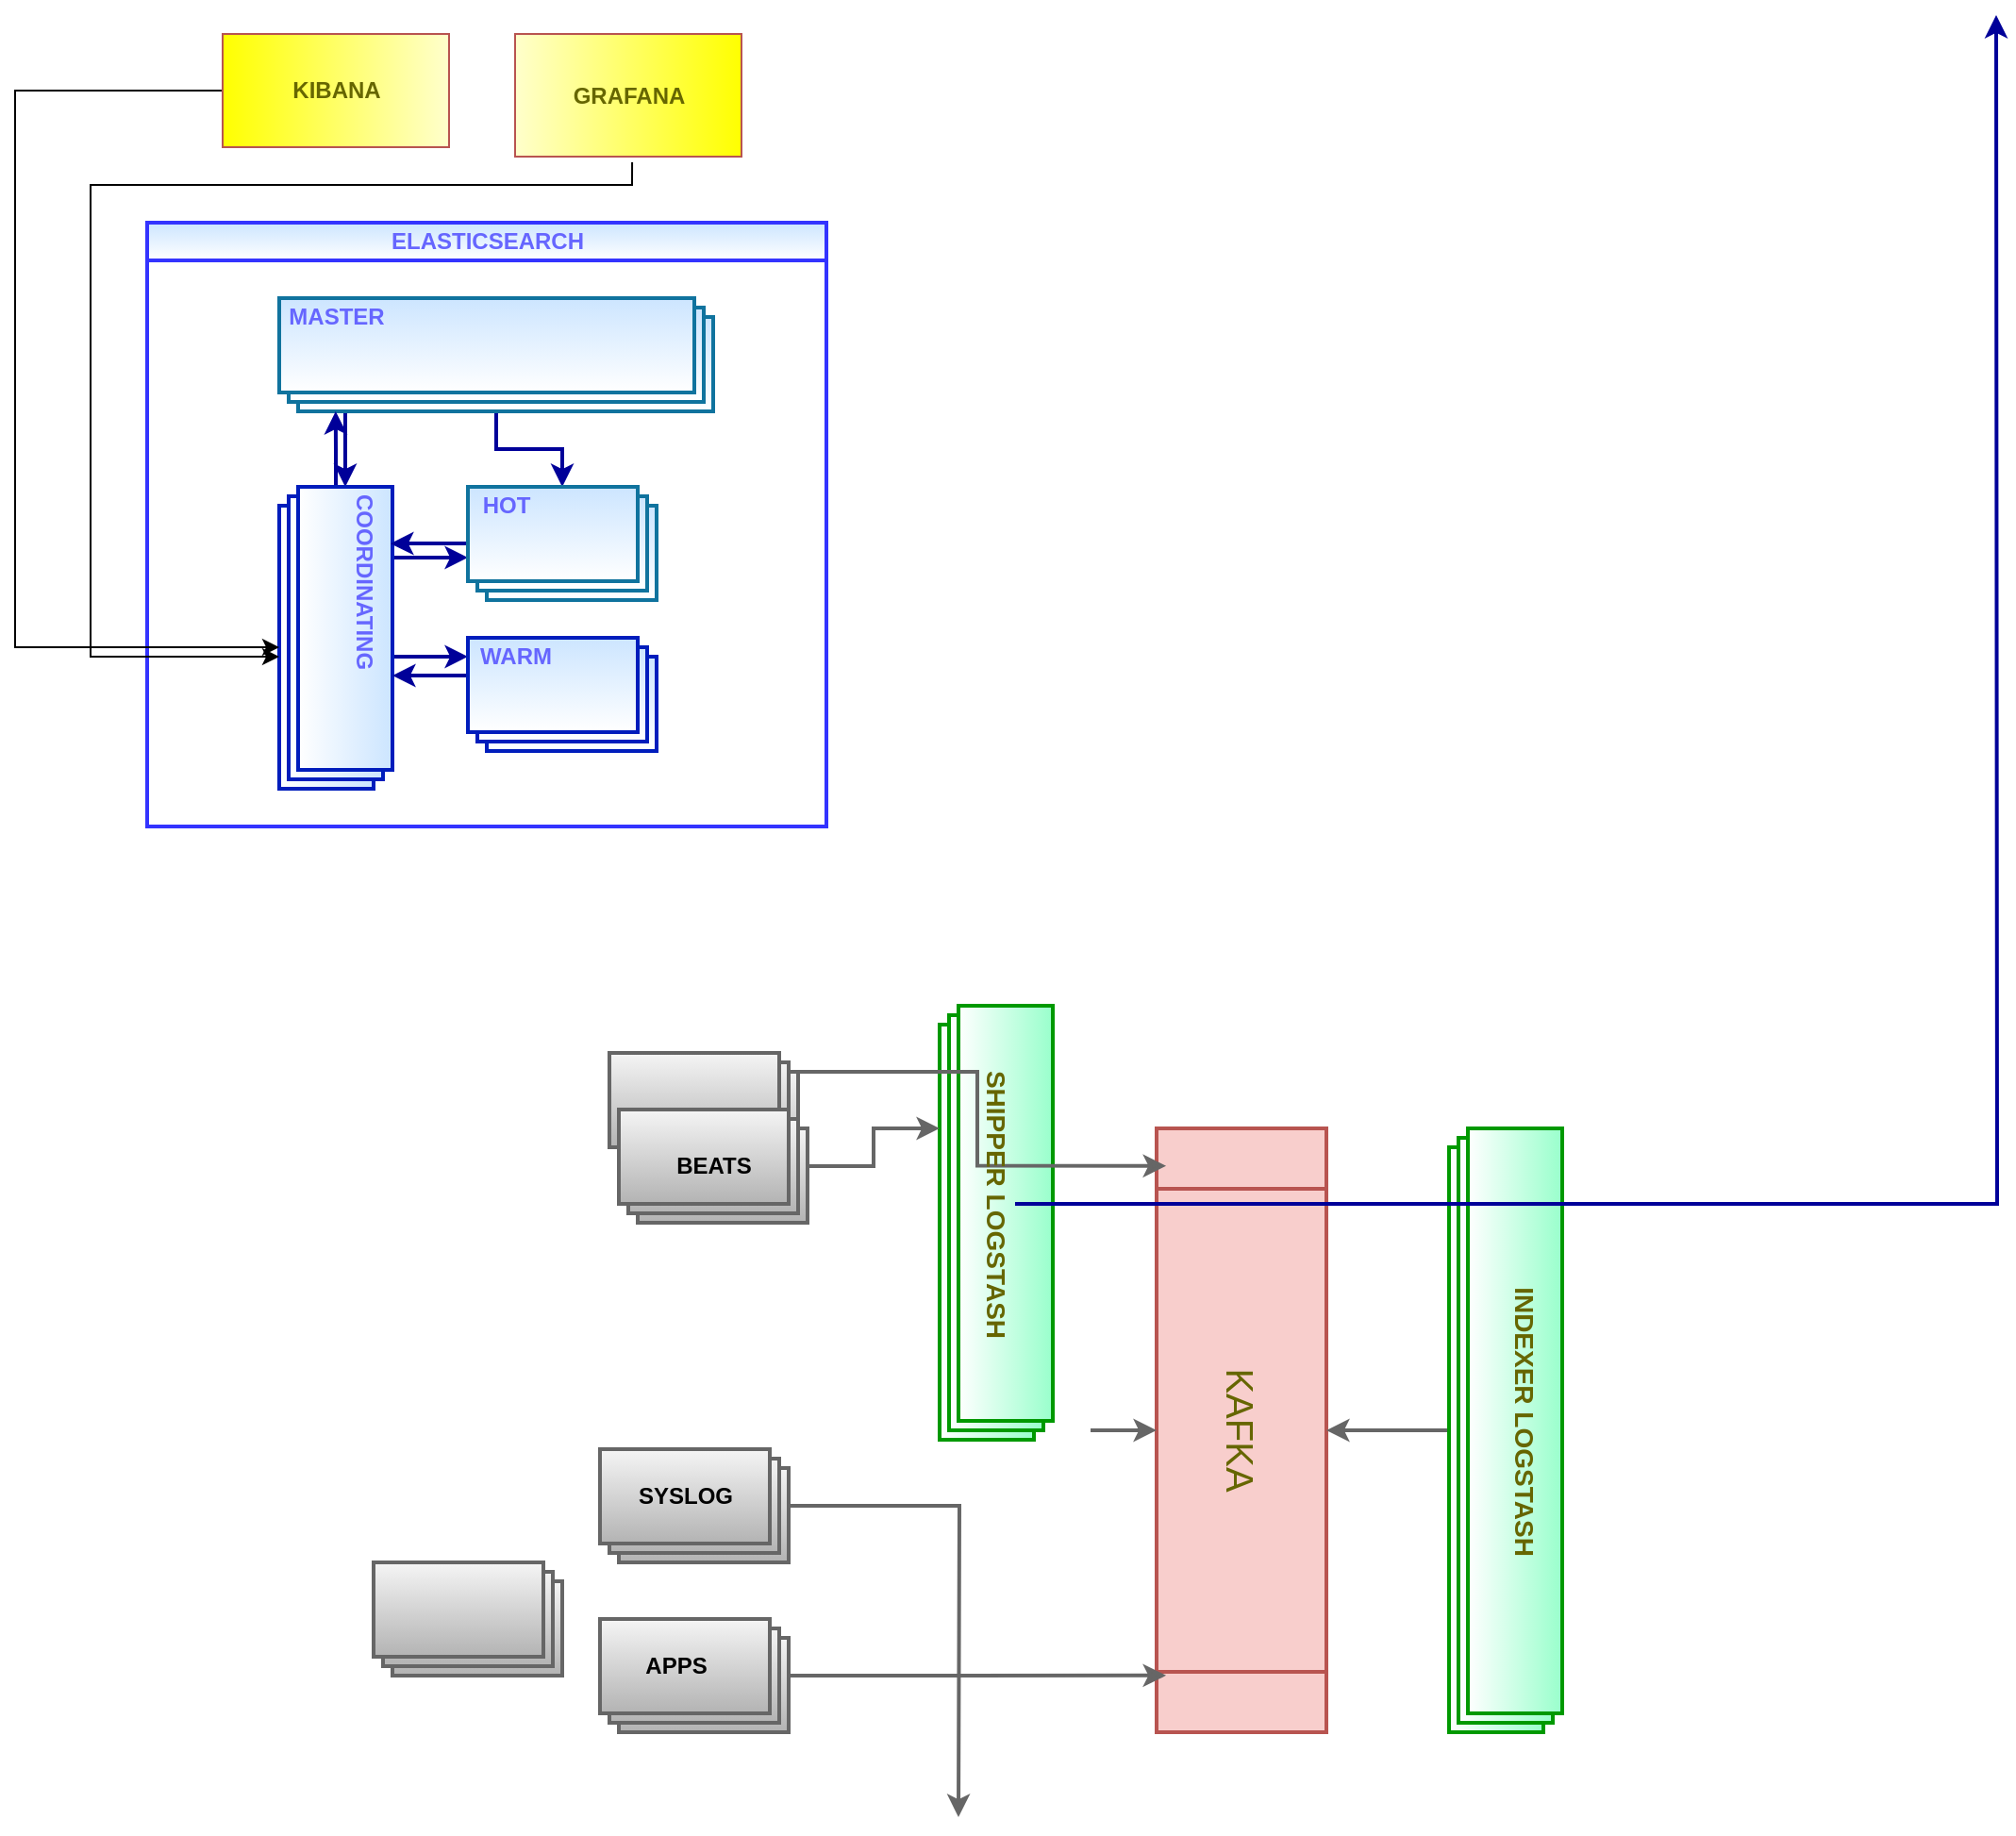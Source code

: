 <mxfile version="20.8.2" type="github">
  <diagram id="R2lEEEUBdFMjLlhIrx00" name="Page-1">
    <mxGraphModel dx="1035" dy="764" grid="1" gridSize="10" guides="1" tooltips="1" connect="1" arrows="1" fold="1" page="1" pageScale="1" pageWidth="900" pageHeight="1600" math="0" shadow="0" extFonts="Permanent Marker^https://fonts.googleapis.com/css?family=Permanent+Marker">
      <root>
        <mxCell id="0" />
        <mxCell id="1" parent="0" />
        <mxCell id="uSduwXZltjfLBemW7_SH-1" value="&lt;span style=&quot;font-size: 20px;&quot;&gt;KAFKA&lt;/span&gt;" style="shape=process;whiteSpace=wrap;html=1;backgroundOutline=1;direction=west;verticalAlign=middle;fontStyle=0;labelBackgroundColor=none;labelBorderColor=none;fillColor=#f8cecc;strokeColor=#b85450;rotation=90;flipV=1;flipH=0;fontSize=20;strokeWidth=2;labelPosition=center;verticalLabelPosition=middle;align=center;fontColor=#666600;" parent="1" vertex="1">
          <mxGeometry x="510" y="1105" width="320" height="90" as="geometry" />
        </mxCell>
        <mxCell id="uSduwXZltjfLBemW7_SH-2" value="ELASTICSEARCH" style="swimlane;html=1;startSize=20;horizontal=1;containerType=tree;labelBackgroundColor=none;fillColor=#cce5ff;rounded=0;shadow=0;sketch=0;gradientColor=#ffffff;swimlaneFillColor=none;strokeColor=#3333FF;strokeWidth=2;fontColor=#6666FF;" parent="1" vertex="1">
          <mxGeometry x="90" y="510" width="360" height="320" as="geometry" />
        </mxCell>
        <mxCell id="uSduwXZltjfLBemW7_SH-36" style="edgeStyle=orthogonalEdgeStyle;rounded=0;orthogonalLoop=1;jettySize=auto;html=1;entryX=0;entryY=0;entryDx=0;entryDy=25;entryPerimeter=0;fontColor=#FF3333;strokeColor=#000099;strokeWidth=2;" parent="uSduwXZltjfLBemW7_SH-2" source="uSduwXZltjfLBemW7_SH-19" target="uSduwXZltjfLBemW7_SH-28" edge="1">
          <mxGeometry relative="1" as="geometry">
            <Array as="points">
              <mxPoint x="105" y="110" />
              <mxPoint x="105" y="110" />
            </Array>
          </mxGeometry>
        </mxCell>
        <mxCell id="uSduwXZltjfLBemW7_SH-68" style="edgeStyle=orthogonalEdgeStyle;rounded=0;orthogonalLoop=1;jettySize=auto;html=1;fontColor=#FF3333;strokeColor=#000099;strokeWidth=2;" parent="uSduwXZltjfLBemW7_SH-2" source="uSduwXZltjfLBemW7_SH-19" target="uSduwXZltjfLBemW7_SH-52" edge="1">
          <mxGeometry relative="1" as="geometry">
            <Array as="points" />
          </mxGeometry>
        </mxCell>
        <mxCell id="uSduwXZltjfLBemW7_SH-19" value="" style="verticalLabelPosition=bottom;verticalAlign=top;html=1;shape=mxgraph.basic.layered_rect;dx=10;outlineConnect=0;labelBackgroundColor=none;labelBorderColor=none;strokeColor=#10739e;strokeWidth=2;fillColor=#CCE5FF;gradientColor=#ffffff;fontStyle=1;fontColor=#6666FF;" parent="uSduwXZltjfLBemW7_SH-2" vertex="1">
          <mxGeometry x="70" y="40" width="230" height="60" as="geometry" />
        </mxCell>
        <mxCell id="uSduwXZltjfLBemW7_SH-67" style="edgeStyle=orthogonalEdgeStyle;rounded=0;orthogonalLoop=1;jettySize=auto;html=1;exitX=0;exitY=0;exitDx=37.5;exitDy=0;exitPerimeter=0;entryX=0;entryY=0;entryDx=0;entryDy=37.5;entryPerimeter=0;fontColor=#FF3333;strokeColor=#000099;strokeWidth=2;" parent="uSduwXZltjfLBemW7_SH-2" source="uSduwXZltjfLBemW7_SH-28" target="uSduwXZltjfLBemW7_SH-52" edge="1">
          <mxGeometry relative="1" as="geometry" />
        </mxCell>
        <mxCell id="8VmfA-hr0g4hkEOrzply-2" style="edgeStyle=orthogonalEdgeStyle;rounded=0;orthogonalLoop=1;jettySize=auto;html=1;entryX=0.13;entryY=1;entryDx=0;entryDy=0;entryPerimeter=0;strokeWidth=2;fontSize=14;fontColor=#000099;strokeColor=#000099;" parent="uSduwXZltjfLBemW7_SH-2" source="uSduwXZltjfLBemW7_SH-28" target="uSduwXZltjfLBemW7_SH-19" edge="1">
          <mxGeometry relative="1" as="geometry" />
        </mxCell>
        <mxCell id="RonEQ5KJtSZ7qbEHE6h3-9" style="edgeStyle=orthogonalEdgeStyle;rounded=0;orthogonalLoop=1;jettySize=auto;html=1;exitX=0;exitY=0;exitDx=75;exitDy=0;exitPerimeter=0;strokeColor=#000099;strokeWidth=2;" edge="1" parent="uSduwXZltjfLBemW7_SH-2" source="uSduwXZltjfLBemW7_SH-28" target="uSduwXZltjfLBemW7_SH-89">
          <mxGeometry relative="1" as="geometry">
            <Array as="points">
              <mxPoint x="130" y="230" />
            </Array>
          </mxGeometry>
        </mxCell>
        <mxCell id="uSduwXZltjfLBemW7_SH-28" value="" style="verticalLabelPosition=bottom;verticalAlign=top;html=1;shape=mxgraph.basic.layered_rect;dx=10;outlineConnect=0;labelBackgroundColor=none;fontColor=#ffffff;labelBorderColor=none;direction=south;strokeColor=#001DBC;strokeWidth=2;fillColor=#CCE5FF;gradientColor=#ffffff;" parent="uSduwXZltjfLBemW7_SH-2" vertex="1">
          <mxGeometry x="70" y="140" width="60" height="160" as="geometry" />
        </mxCell>
        <mxCell id="8VmfA-hr0g4hkEOrzply-12" style="edgeStyle=orthogonalEdgeStyle;rounded=0;orthogonalLoop=1;jettySize=auto;html=1;entryX=0.188;entryY=0.017;entryDx=0;entryDy=0;entryPerimeter=0;strokeColor=#000099;strokeWidth=2;fontSize=14;fontColor=#000099;" parent="uSduwXZltjfLBemW7_SH-2" source="uSduwXZltjfLBemW7_SH-52" target="uSduwXZltjfLBemW7_SH-28" edge="1">
          <mxGeometry relative="1" as="geometry" />
        </mxCell>
        <mxCell id="uSduwXZltjfLBemW7_SH-52" value="" style="verticalLabelPosition=bottom;verticalAlign=top;html=1;shape=mxgraph.basic.layered_rect;dx=10;outlineConnect=0;labelBackgroundColor=none;strokeColor=#10739e;strokeWidth=2;fillColor=#CCE5FF;gradientColor=#ffffff;" parent="uSduwXZltjfLBemW7_SH-2" vertex="1">
          <mxGeometry x="170" y="140" width="100" height="60" as="geometry" />
        </mxCell>
        <mxCell id="uSduwXZltjfLBemW7_SH-75" value="COORDINATING" style="text;html=1;align=center;verticalAlign=middle;resizable=0;points=[];autosize=1;rotation=90;fontColor=#6666FF;fontStyle=1" parent="uSduwXZltjfLBemW7_SH-2" vertex="1">
          <mxGeometry x="60" y="180" width="110" height="20" as="geometry" />
        </mxCell>
        <mxCell id="uSduwXZltjfLBemW7_SH-88" value="HOT" style="text;html=1;align=center;verticalAlign=middle;resizable=0;points=[];autosize=1;fontColor=#6666FF;fontStyle=1" parent="uSduwXZltjfLBemW7_SH-2" vertex="1">
          <mxGeometry x="170" y="140" width="40" height="20" as="geometry" />
        </mxCell>
        <mxCell id="uSduwXZltjfLBemW7_SH-90" value="MASTER" style="text;html=1;align=center;verticalAlign=middle;resizable=0;points=[];autosize=1;fontColor=#6666FF;fontStyle=1" parent="uSduwXZltjfLBemW7_SH-2" vertex="1">
          <mxGeometry x="65" y="40" width="70" height="20" as="geometry" />
        </mxCell>
        <mxCell id="RonEQ5KJtSZ7qbEHE6h3-8" style="edgeStyle=orthogonalEdgeStyle;rounded=0;orthogonalLoop=1;jettySize=auto;html=1;strokeColor=#000099;strokeWidth=2;" edge="1" parent="uSduwXZltjfLBemW7_SH-2" source="uSduwXZltjfLBemW7_SH-54">
          <mxGeometry relative="1" as="geometry">
            <mxPoint x="130" y="240" as="targetPoint" />
            <Array as="points">
              <mxPoint x="130" y="240" />
            </Array>
          </mxGeometry>
        </mxCell>
        <mxCell id="uSduwXZltjfLBemW7_SH-54" value="" style="verticalLabelPosition=bottom;verticalAlign=top;html=1;shape=mxgraph.basic.layered_rect;dx=10;outlineConnect=0;labelBackgroundColor=none;fontColor=#ffffff;strokeWidth=2;strokeColor=#001DBC;fillColor=#CCE5FF;gradientColor=#ffffff;noLabel=0;" parent="uSduwXZltjfLBemW7_SH-2" vertex="1">
          <mxGeometry x="170" y="220" width="100" height="60" as="geometry" />
        </mxCell>
        <mxCell id="uSduwXZltjfLBemW7_SH-89" value="WARM" style="text;html=1;align=center;verticalAlign=middle;resizable=0;points=[];autosize=1;fontColor=#6666FF;fontStyle=1" parent="uSduwXZltjfLBemW7_SH-2" vertex="1">
          <mxGeometry x="170" y="220" width="50" height="20" as="geometry" />
        </mxCell>
        <mxCell id="RonEQ5KJtSZ7qbEHE6h3-4" style="edgeStyle=orthogonalEdgeStyle;rounded=0;orthogonalLoop=1;jettySize=auto;html=1;entryX=0;entryY=0;entryDx=85;entryDy=60;entryPerimeter=0;" edge="1" parent="1" source="wwj9QO_b-XbSle_AMWVH-1" target="uSduwXZltjfLBemW7_SH-28">
          <mxGeometry relative="1" as="geometry">
            <mxPoint x="50" y="690" as="targetPoint" />
            <Array as="points">
              <mxPoint x="20" y="440" />
              <mxPoint x="20" y="735" />
            </Array>
          </mxGeometry>
        </mxCell>
        <mxCell id="wwj9QO_b-XbSle_AMWVH-1" value="KIBANA" style="verticalLabelPosition=middle;verticalAlign=middle;shape=mxgraph.basic.rect;fillColor2=none;strokeWidth=1;size=20;indent=5;rounded=0;shadow=0;labelBackgroundColor=none;sketch=0;rotation=90;horizontal=0;labelPosition=center;align=center;html=1;strokeColor=#b85450;fillColor=#FFFF00;gradientDirection=north;gradientColor=#FFFFCC;fontColor=#666600;fontStyle=1;rotatable=0;" parent="1" vertex="1">
          <mxGeometry x="160" y="380" width="60" height="120" as="geometry" />
        </mxCell>
        <mxCell id="RonEQ5KJtSZ7qbEHE6h3-7" style="edgeStyle=orthogonalEdgeStyle;rounded=0;orthogonalLoop=1;jettySize=auto;html=1;exitX=1.046;exitY=0.517;exitDx=0;exitDy=0;exitPerimeter=0;" edge="1" parent="1" source="wwj9QO_b-XbSle_AMWVH-3">
          <mxGeometry relative="1" as="geometry">
            <mxPoint x="160" y="740" as="targetPoint" />
            <Array as="points">
              <mxPoint x="347" y="490" />
              <mxPoint x="60" y="490" />
              <mxPoint x="60" y="740" />
            </Array>
          </mxGeometry>
        </mxCell>
        <mxCell id="wwj9QO_b-XbSle_AMWVH-3" value="GRAFANA" style="verticalLabelPosition=middle;verticalAlign=middle;shape=mxgraph.basic.rect;fillColor2=none;strokeWidth=1;size=20;indent=5;rounded=0;shadow=0;labelBackgroundColor=none;rotation=90;horizontal=0;labelPosition=center;align=center;html=1;strokeColor=#b85450;fillColor=#FFFF00;gradientDirection=north;gradientColor=#FFFFCC;fontStyle=1;fontColor=#666600;direction=west;perimeterSpacing=0;snapToPoint=0;portConstraintRotation=0;metaEdit=0;backgroundOutline=0;rotatable=0;flipH=1;flipV=0;" parent="1" vertex="1">
          <mxGeometry x="312.5" y="382.5" width="65" height="120" as="geometry" />
        </mxCell>
        <mxCell id="wwj9QO_b-XbSle_AMWVH-21" style="edgeStyle=orthogonalEdgeStyle;rounded=0;orthogonalLoop=1;jettySize=auto;html=1;entryX=0.5;entryY=1;entryDx=0;entryDy=0;strokeColor=#666666;strokeWidth=2;fontSize=20;fontColor=#00CC00;fillColor=#f5f5f5;" parent="1" source="wwj9QO_b-XbSle_AMWVH-17" target="uSduwXZltjfLBemW7_SH-1" edge="1">
          <mxGeometry relative="1" as="geometry" />
        </mxCell>
        <mxCell id="wwj9QO_b-XbSle_AMWVH-17" value="" style="verticalLabelPosition=bottom;verticalAlign=top;html=1;shape=mxgraph.basic.layered_rect;dx=10;outlineConnect=0;labelBackgroundColor=none;fontColor=#ffffff;labelBorderColor=none;direction=south;strokeWidth=2;gradientColor=#ffffff;fillColor=#99FFCC;strokeColor=#009900;" parent="1" vertex="1">
          <mxGeometry x="780" y="990" width="60" height="320" as="geometry" />
        </mxCell>
        <mxCell id="wwj9QO_b-XbSle_AMWVH-20" style="edgeStyle=orthogonalEdgeStyle;rounded=0;orthogonalLoop=1;jettySize=auto;html=1;entryX=0.5;entryY=0;entryDx=0;entryDy=0;strokeColor=#666666;strokeWidth=2;fontSize=20;fontColor=#00CC00;fillColor=#f5f5f5;" parent="1" target="uSduwXZltjfLBemW7_SH-1" edge="1">
          <mxGeometry relative="1" as="geometry">
            <mxPoint x="590" y="1150" as="sourcePoint" />
          </mxGeometry>
        </mxCell>
        <mxCell id="wwj9QO_b-XbSle_AMWVH-18" value="" style="verticalLabelPosition=bottom;verticalAlign=top;html=1;shape=mxgraph.basic.layered_rect;dx=10;outlineConnect=0;labelBackgroundColor=none;fontColor=#ffffff;labelBorderColor=none;direction=south;strokeWidth=2;gradientColor=#ffffff;fillColor=#99FFCC;strokeColor=#009900;" parent="1" vertex="1">
          <mxGeometry x="510" y="925" width="60" height="230" as="geometry" />
        </mxCell>
        <mxCell id="wwj9QO_b-XbSle_AMWVH-24" value="INDEXER LOGSTASH" style="text;html=1;align=center;verticalAlign=middle;resizable=0;points=[];autosize=1;fontSize=14;rotation=90;fontColor=#666600;fontStyle=1" parent="1" vertex="1">
          <mxGeometry x="740" y="1135" width="160" height="20" as="geometry" />
        </mxCell>
        <mxCell id="wwj9QO_b-XbSle_AMWVH-36" style="edgeStyle=orthogonalEdgeStyle;rounded=0;orthogonalLoop=1;jettySize=auto;html=1;entryX=0.094;entryY=0.944;entryDx=0;entryDy=0;entryPerimeter=0;strokeColor=#666666;strokeWidth=2;fontSize=20;fontColor=#000000;gradientColor=#b3b3b3;fillColor=#f5f5f5;" parent="1" source="wwj9QO_b-XbSle_AMWVH-32" target="uSduwXZltjfLBemW7_SH-1" edge="1">
          <mxGeometry relative="1" as="geometry" />
        </mxCell>
        <mxCell id="wwj9QO_b-XbSle_AMWVH-50" style="edgeStyle=orthogonalEdgeStyle;rounded=0;orthogonalLoop=1;jettySize=auto;html=1;exitX=0;exitY=0;exitDx=100;exitDy=10;exitPerimeter=0;entryX=0.938;entryY=0.944;entryDx=0;entryDy=0;entryPerimeter=0;strokeColor=#666666;strokeWidth=2;fontSize=20;fontColor=#000000;gradientColor=#b3b3b3;fillColor=#f5f5f5;" parent="1" source="wwj9QO_b-XbSle_AMWVH-38" target="uSduwXZltjfLBemW7_SH-1" edge="1">
          <mxGeometry relative="1" as="geometry" />
        </mxCell>
        <mxCell id="wwj9QO_b-XbSle_AMWVH-38" value="" style="verticalLabelPosition=bottom;verticalAlign=top;html=1;shape=mxgraph.basic.layered_rect;dx=10;outlineConnect=0;rounded=0;shadow=0;labelBackgroundColor=none;sketch=0;strokeColor=#666666;strokeWidth=2;fillColor=#f5f5f5;gradientColor=#b3b3b3;fontSize=20;" parent="1" vertex="1">
          <mxGeometry x="335" y="950" width="100" height="60" as="geometry" />
        </mxCell>
        <mxCell id="wwj9QO_b-XbSle_AMWVH-39" value="" style="verticalLabelPosition=bottom;verticalAlign=top;html=1;shape=mxgraph.basic.layered_rect;dx=10;outlineConnect=0;rounded=0;shadow=0;labelBackgroundColor=none;sketch=0;strokeColor=#666666;strokeWidth=2;fillColor=#f5f5f5;gradientColor=#b3b3b3;fontSize=20;" parent="1" vertex="1">
          <mxGeometry x="210" y="1220" width="100" height="60" as="geometry" />
        </mxCell>
        <mxCell id="8VmfA-hr0g4hkEOrzply-1" style="edgeStyle=orthogonalEdgeStyle;rounded=0;orthogonalLoop=1;jettySize=auto;html=1;entryX=0;entryY=0;entryDx=65;entryDy=60;entryPerimeter=0;fontColor=#666600;fillColor=#f5f5f5;strokeColor=#666666;strokeWidth=2;" parent="1" source="wwj9QO_b-XbSle_AMWVH-40" target="wwj9QO_b-XbSle_AMWVH-18" edge="1">
          <mxGeometry relative="1" as="geometry" />
        </mxCell>
        <mxCell id="wwj9QO_b-XbSle_AMWVH-40" value="" style="verticalLabelPosition=bottom;verticalAlign=top;html=1;shape=mxgraph.basic.layered_rect;dx=10;outlineConnect=0;rounded=0;shadow=0;labelBackgroundColor=none;sketch=0;strokeColor=#666666;strokeWidth=2;fillColor=#f5f5f5;gradientColor=#b3b3b3;fontSize=20;" parent="1" vertex="1">
          <mxGeometry x="340" y="980" width="100" height="60" as="geometry" />
        </mxCell>
        <mxCell id="wwj9QO_b-XbSle_AMWVH-43" value="BEATS" style="text;html=1;align=center;verticalAlign=middle;resizable=0;points=[];autosize=1;fontSize=12;fontStyle=1" parent="1" vertex="1">
          <mxGeometry x="360" y="1000" width="60" height="20" as="geometry" />
        </mxCell>
        <mxCell id="8VmfA-hr0g4hkEOrzply-8" style="edgeStyle=orthogonalEdgeStyle;rounded=0;orthogonalLoop=1;jettySize=auto;html=1;strokeWidth=2;fontSize=14;fontColor=#000099;strokeColor=#000099;startArrow=none;" parent="1" source="wwj9QO_b-XbSle_AMWVH-23" edge="1">
          <mxGeometry relative="1" as="geometry">
            <mxPoint x="1070" y="400" as="targetPoint" />
          </mxGeometry>
        </mxCell>
        <mxCell id="wwj9QO_b-XbSle_AMWVH-23" value="SHIPPER LOGSTASH" style="text;html=1;align=center;verticalAlign=middle;resizable=0;points=[];autosize=1;fontSize=14;rotation=90;fontColor=#666600;fontStyle=1" parent="1" vertex="1">
          <mxGeometry x="460" y="1020" width="160" height="20" as="geometry" />
        </mxCell>
        <mxCell id="wwj9QO_b-XbSle_AMWVH-32" value="" style="verticalLabelPosition=bottom;verticalAlign=top;html=1;shape=mxgraph.basic.layered_rect;dx=10;outlineConnect=0;rounded=0;shadow=0;labelBackgroundColor=none;sketch=0;strokeColor=#666666;strokeWidth=2;fillColor=#f5f5f5;gradientColor=#b3b3b3;fontSize=20;" parent="1" vertex="1">
          <mxGeometry x="330" y="1250" width="100" height="60" as="geometry" />
        </mxCell>
        <mxCell id="wwj9QO_b-XbSle_AMWVH-33" value="APPS" style="text;html=1;align=center;verticalAlign=middle;resizable=0;points=[];autosize=1;fontSize=12;fontStyle=1" parent="1" vertex="1">
          <mxGeometry x="345" y="1265" width="50" height="20" as="geometry" />
        </mxCell>
        <mxCell id="wwj9QO_b-XbSle_AMWVH-42" style="edgeStyle=orthogonalEdgeStyle;rounded=0;orthogonalLoop=1;jettySize=auto;html=1;strokeColor=#666666;strokeWidth=2;fontSize=20;fontColor=#000000;gradientColor=#b3b3b3;fillColor=#f5f5f5;" parent="1" source="wwj9QO_b-XbSle_AMWVH-37" edge="1">
          <mxGeometry relative="1" as="geometry">
            <mxPoint x="520" y="1355" as="targetPoint" />
          </mxGeometry>
        </mxCell>
        <mxCell id="wwj9QO_b-XbSle_AMWVH-37" value="" style="verticalLabelPosition=bottom;verticalAlign=top;html=1;shape=mxgraph.basic.layered_rect;dx=10;outlineConnect=0;rounded=0;shadow=0;labelBackgroundColor=none;sketch=0;strokeColor=#666666;strokeWidth=2;fillColor=#f5f5f5;gradientColor=#b3b3b3;fontSize=20;" parent="1" vertex="1">
          <mxGeometry x="330" y="1160" width="100" height="60" as="geometry" />
        </mxCell>
        <mxCell id="wwj9QO_b-XbSle_AMWVH-41" value="SYSLOG" style="text;html=1;align=center;verticalAlign=middle;resizable=0;points=[];autosize=1;fontSize=12;fontStyle=1" parent="1" vertex="1">
          <mxGeometry x="340" y="1175" width="70" height="20" as="geometry" />
        </mxCell>
      </root>
    </mxGraphModel>
  </diagram>
</mxfile>
